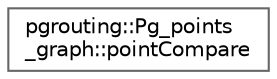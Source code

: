 digraph "Graphical Class Hierarchy"
{
 // LATEX_PDF_SIZE
  bgcolor="transparent";
  edge [fontname=Helvetica,fontsize=10,labelfontname=Helvetica,labelfontsize=10];
  node [fontname=Helvetica,fontsize=10,shape=box,height=0.2,width=0.4];
  rankdir="LR";
  Node0 [id="Node000000",label="pgrouting::Pg_points\l_graph::pointCompare",height=0.2,width=0.4,color="grey40", fillcolor="white", style="filled",URL="$structpgrouting_1_1Pg__points__graph_1_1pointCompare.html",tooltip=" "];
}
